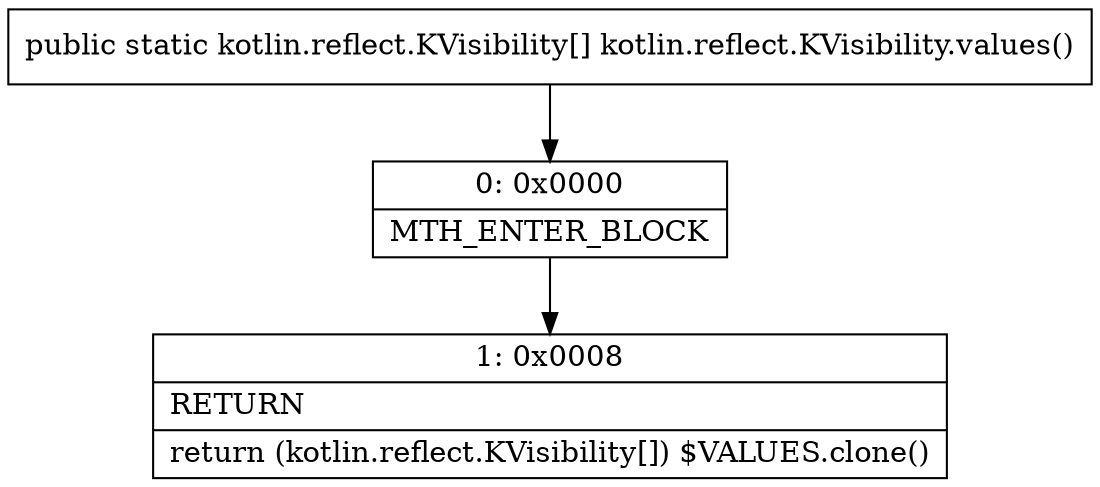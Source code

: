 digraph "CFG forkotlin.reflect.KVisibility.values()[Lkotlin\/reflect\/KVisibility;" {
Node_0 [shape=record,label="{0\:\ 0x0000|MTH_ENTER_BLOCK\l}"];
Node_1 [shape=record,label="{1\:\ 0x0008|RETURN\l|return (kotlin.reflect.KVisibility[]) $VALUES.clone()\l}"];
MethodNode[shape=record,label="{public static kotlin.reflect.KVisibility[] kotlin.reflect.KVisibility.values() }"];
MethodNode -> Node_0;
Node_0 -> Node_1;
}

